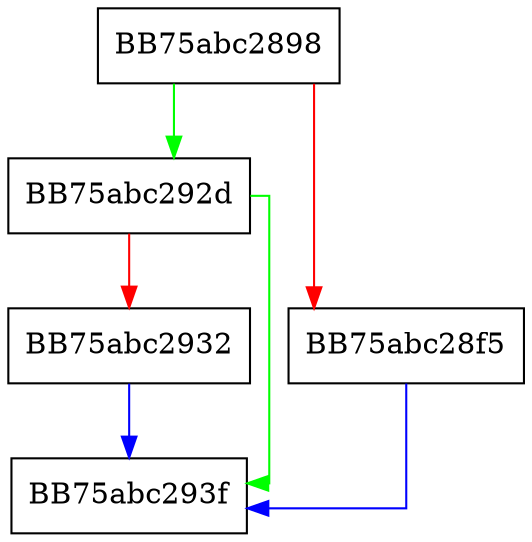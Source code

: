 digraph eIL_rol32f {
  node [shape="box"];
  graph [splines=ortho];
  BB75abc2898 -> BB75abc292d [color="green"];
  BB75abc2898 -> BB75abc28f5 [color="red"];
  BB75abc28f5 -> BB75abc293f [color="blue"];
  BB75abc292d -> BB75abc293f [color="green"];
  BB75abc292d -> BB75abc2932 [color="red"];
  BB75abc2932 -> BB75abc293f [color="blue"];
}